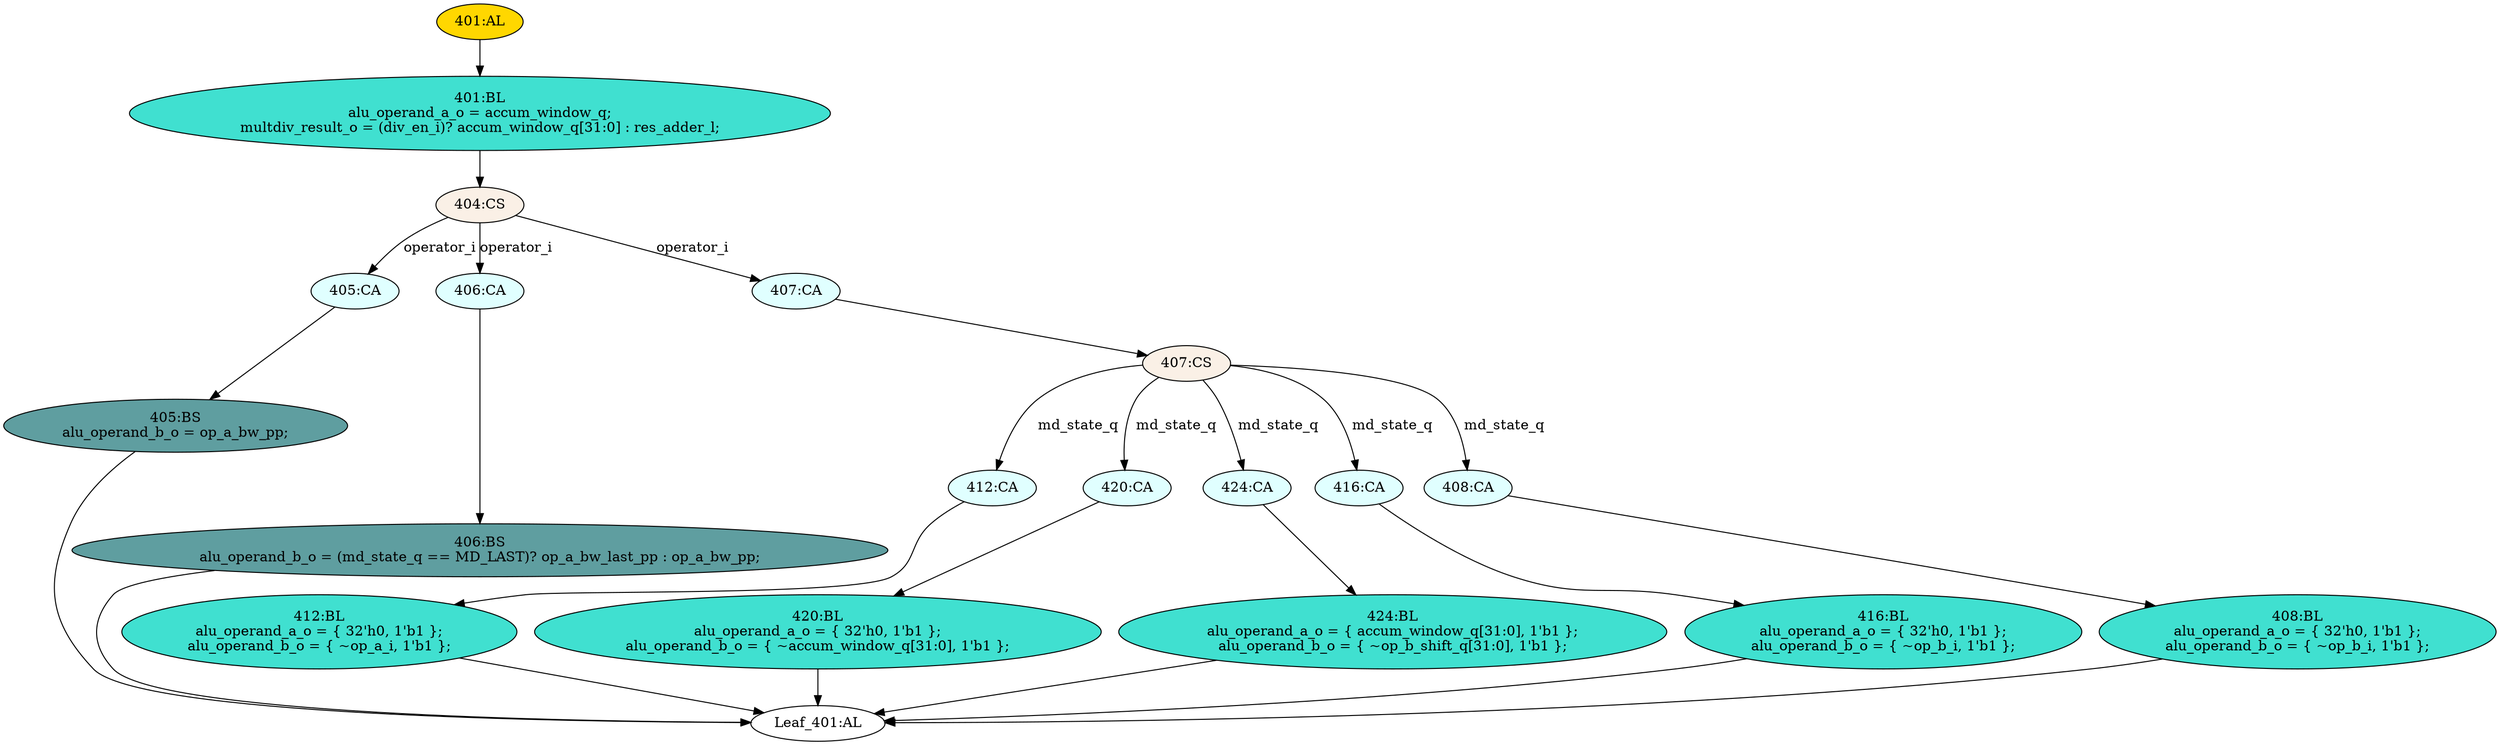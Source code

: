 strict digraph "" {
	node [label="\N"];
	"401:AL"	 [ast="<pyverilog.vparser.ast.Always object at 0x7f65ee9707d0>",
		clk_sens=False,
		fillcolor=gold,
		label="401:AL",
		sens="['accum_window_q', 'md_state_q', 'MD_LAST', 'op_b_shift_q', 'res_adder_l', 'op_a_bw_last_pp', 'div_en_i', 'op_a_bw_pp', 'op_a_i', '\
op_b_i']",
		statements="[]",
		style=filled,
		typ=Always,
		use_var="['accum_window_q', 'md_state_q', 'MD_LAST', 'op_b_shift_q', 'res_adder_l', 'operator_i', 'op_a_bw_last_pp', 'div_en_i', 'op_a_bw_\
pp', 'op_a_i', 'op_b_i']"];
	"401:BL"	 [ast="<pyverilog.vparser.ast.Block object at 0x7f65ee970890>",
		fillcolor=turquoise,
		label="401:BL
alu_operand_a_o = accum_window_q;
multdiv_result_o = (div_en_i)? accum_window_q[31:0] : res_adder_l;",
		statements="[<pyverilog.vparser.ast.BlockingSubstitution object at 0x7f65ee9708d0>, <pyverilog.vparser.ast.BlockingSubstitution object at 0x7f65ee970ad0>]",
		style=filled,
		typ=Block];
	"401:AL" -> "401:BL"	 [cond="[]",
		lineno=None];
	"416:BL"	 [ast="<pyverilog.vparser.ast.Block object at 0x7f65ee975f10>",
		fillcolor=turquoise,
		label="416:BL
alu_operand_a_o = { 32'h0, 1'b1 };
alu_operand_b_o = { ~op_b_i, 1'b1 };",
		statements="[<pyverilog.vparser.ast.BlockingSubstitution object at 0x7f65ee975f50>, <pyverilog.vparser.ast.BlockingSubstitution object at 0x7f65ee96bbd0>]",
		style=filled,
		typ=Block];
	"Leaf_401:AL"	 [def_var="['alu_operand_a_o', 'alu_operand_b_o', 'multdiv_result_o']",
		label="Leaf_401:AL"];
	"416:BL" -> "Leaf_401:AL"	 [cond="[]",
		lineno=None];
	"404:CS"	 [ast="<pyverilog.vparser.ast.CaseStatement object at 0x7f65ee970dd0>",
		fillcolor=linen,
		label="404:CS",
		statements="[]",
		style=filled,
		typ=CaseStatement];
	"405:CA"	 [ast="<pyverilog.vparser.ast.Case object at 0x7f65ee970e90>",
		fillcolor=lightcyan,
		label="405:CA",
		statements="[]",
		style=filled,
		typ=Case];
	"404:CS" -> "405:CA"	 [cond="['operator_i']",
		label=operator_i,
		lineno=404];
	"406:CA"	 [ast="<pyverilog.vparser.ast.Case object at 0x7f65ee9750d0>",
		fillcolor=lightcyan,
		label="406:CA",
		statements="[]",
		style=filled,
		typ=Case];
	"404:CS" -> "406:CA"	 [cond="['operator_i']",
		label=operator_i,
		lineno=404];
	"407:CA"	 [ast="<pyverilog.vparser.ast.Case object at 0x7f65ee975410>",
		fillcolor=lightcyan,
		label="407:CA",
		statements="[]",
		style=filled,
		typ=Case];
	"404:CS" -> "407:CA"	 [cond="['operator_i']",
		label=operator_i,
		lineno=404];
	"412:CA"	 [ast="<pyverilog.vparser.ast.Case object at 0x7f65ee975990>",
		fillcolor=lightcyan,
		label="412:CA",
		statements="[]",
		style=filled,
		typ=Case];
	"412:BL"	 [ast="<pyverilog.vparser.ast.Block object at 0x7f65ee975a10>",
		fillcolor=turquoise,
		label="412:BL
alu_operand_a_o = { 32'h0, 1'b1 };
alu_operand_b_o = { ~op_a_i, 1'b1 };",
		statements="[<pyverilog.vparser.ast.BlockingSubstitution object at 0x7f65ee975a50>, <pyverilog.vparser.ast.BlockingSubstitution object at 0x7f65ee975c50>]",
		style=filled,
		typ=Block];
	"412:CA" -> "412:BL"	 [cond="[]",
		lineno=None];
	"406:BS"	 [ast="<pyverilog.vparser.ast.BlockingSubstitution object at 0x7f65ee975150>",
		fillcolor=cadetblue,
		label="406:BS
alu_operand_b_o = (md_state_q == MD_LAST)? op_a_bw_last_pp : op_a_bw_pp;",
		statements="[<pyverilog.vparser.ast.BlockingSubstitution object at 0x7f65ee975150>]",
		style=filled,
		typ=BlockingSubstitution];
	"406:BS" -> "Leaf_401:AL"	 [cond="[]",
		lineno=None];
	"420:CA"	 [ast="<pyverilog.vparser.ast.Case object at 0x7f65ee97c350>",
		fillcolor=lightcyan,
		label="420:CA",
		statements="[]",
		style=filled,
		typ=Case];
	"420:BL"	 [ast="<pyverilog.vparser.ast.Block object at 0x7f65ee97c410>",
		fillcolor=turquoise,
		label="420:BL
alu_operand_a_o = { 32'h0, 1'b1 };
alu_operand_b_o = { ~accum_window_q[31:0], 1'b1 };",
		statements="[<pyverilog.vparser.ast.BlockingSubstitution object at 0x7f65ee97c450>, <pyverilog.vparser.ast.BlockingSubstitution object at 0x7f65ee97c650>]",
		style=filled,
		typ=Block];
	"420:CA" -> "420:BL"	 [cond="[]",
		lineno=None];
	"407:CS"	 [ast="<pyverilog.vparser.ast.CaseStatement object at 0x7f65ee975450>",
		fillcolor=linen,
		label="407:CS",
		statements="[]",
		style=filled,
		typ=CaseStatement];
	"407:CS" -> "412:CA"	 [cond="['md_state_q']",
		label=md_state_q,
		lineno=407];
	"407:CS" -> "420:CA"	 [cond="['md_state_q']",
		label=md_state_q,
		lineno=407];
	"424:CA"	 [ast="<pyverilog.vparser.ast.Case object at 0x7f65ee97c990>",
		fillcolor=lightcyan,
		label="424:CA",
		statements="[]",
		style=filled,
		typ=Case];
	"407:CS" -> "424:CA"	 [cond="['md_state_q']",
		label=md_state_q,
		lineno=407];
	"416:CA"	 [ast="<pyverilog.vparser.ast.Case object at 0x7f65ee975e90>",
		fillcolor=lightcyan,
		label="416:CA",
		statements="[]",
		style=filled,
		typ=Case];
	"407:CS" -> "416:CA"	 [cond="['md_state_q']",
		label=md_state_q,
		lineno=407];
	"408:CA"	 [ast="<pyverilog.vparser.ast.Case object at 0x7f65ee9754d0>",
		fillcolor=lightcyan,
		label="408:CA",
		statements="[]",
		style=filled,
		typ=Case];
	"407:CS" -> "408:CA"	 [cond="['md_state_q']",
		label=md_state_q,
		lineno=407];
	"424:BL"	 [ast="<pyverilog.vparser.ast.Block object at 0x7f65ee97c9d0>",
		fillcolor=turquoise,
		label="424:BL
alu_operand_a_o = { accum_window_q[31:0], 1'b1 };
alu_operand_b_o = { ~op_b_shift_q[31:0], 1'b1 };",
		statements="[<pyverilog.vparser.ast.BlockingSubstitution object at 0x7f65ee97ca10>, <pyverilog.vparser.ast.BlockingSubstitution object at 0x7f65ee97cd10>]",
		style=filled,
		typ=Block];
	"424:BL" -> "Leaf_401:AL"	 [cond="[]",
		lineno=None];
	"401:BL" -> "404:CS"	 [cond="[]",
		lineno=None];
	"424:CA" -> "424:BL"	 [cond="[]",
		lineno=None];
	"405:BS"	 [ast="<pyverilog.vparser.ast.BlockingSubstitution object at 0x7f65ee970f10>",
		fillcolor=cadetblue,
		label="405:BS
alu_operand_b_o = op_a_bw_pp;",
		statements="[<pyverilog.vparser.ast.BlockingSubstitution object at 0x7f65ee970f10>]",
		style=filled,
		typ=BlockingSubstitution];
	"405:CA" -> "405:BS"	 [cond="[]",
		lineno=None];
	"420:BL" -> "Leaf_401:AL"	 [cond="[]",
		lineno=None];
	"406:CA" -> "406:BS"	 [cond="[]",
		lineno=None];
	"407:CA" -> "407:CS"	 [cond="[]",
		lineno=None];
	"416:CA" -> "416:BL"	 [cond="[]",
		lineno=None];
	"408:BL"	 [ast="<pyverilog.vparser.ast.Block object at 0x7f65ee975550>",
		fillcolor=turquoise,
		label="408:BL
alu_operand_a_o = { 32'h0, 1'b1 };
alu_operand_b_o = { ~op_b_i, 1'b1 };",
		statements="[<pyverilog.vparser.ast.BlockingSubstitution object at 0x7f65ee975590>, <pyverilog.vparser.ast.BlockingSubstitution object at 0x7f65ee975750>]",
		style=filled,
		typ=Block];
	"408:CA" -> "408:BL"	 [cond="[]",
		lineno=None];
	"408:BL" -> "Leaf_401:AL"	 [cond="[]",
		lineno=None];
	"405:BS" -> "Leaf_401:AL"	 [cond="[]",
		lineno=None];
	"412:BL" -> "Leaf_401:AL"	 [cond="[]",
		lineno=None];
}
